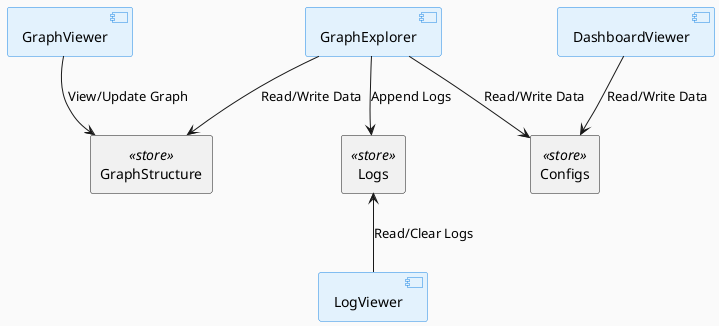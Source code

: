 @startuml
skinparam componentStyle uml
skinparam backgroundColor #FAFAFA
skinparam component {
    BackgroundColor #E3F2FD
    BorderColor #1E88E5
    FontColor black
    FontSize 14
}

component "GraphViewer" as GraphViewer
component "GraphExplorer" as GraphExplorer
component "LogViewer" as LogViewer
component "DashboardViewer" as DashboardViewer

rectangle "GraphStructure" as GraphStructure <<store>>
rectangle "Logs" as Logs <<store>>
rectangle "Configs" as Configs <<store>>

' Place LogViewer explicitly under Logs
LogViewer -up-> Logs : Read/Clear Logs

' Other Relationships
GraphViewer --> GraphStructure : View/Update Graph
GraphExplorer --> GraphStructure : Read/Write Data
GraphExplorer --> Logs : Append Logs
GraphExplorer --> Configs : Read/Write Data
DashboardViewer --> Configs : Read/Write Data
@enduml
